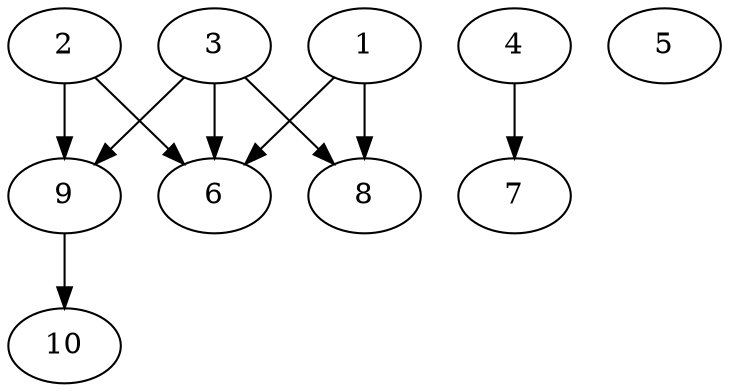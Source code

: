 // DAG automatically generated by daggen at Thu Oct  3 13:58:05 2019
// ./daggen --dot -n 10 --ccr 0.4 --fat 0.7 --regular 0.7 --density 0.6 --mindata 5242880 --maxdata 52428800 
digraph G {
  1 [size="114424320", alpha="0.15", expect_size="45769728"] 
  1 -> 6 [size ="45769728"]
  1 -> 8 [size ="45769728"]
  2 [size="72706560", alpha="0.02", expect_size="29082624"] 
  2 -> 6 [size ="29082624"]
  2 -> 9 [size ="29082624"]
  3 [size="124162560", alpha="0.11", expect_size="49665024"] 
  3 -> 6 [size ="49665024"]
  3 -> 8 [size ="49665024"]
  3 -> 9 [size ="49665024"]
  4 [size="92618240", alpha="0.16", expect_size="37047296"] 
  4 -> 7 [size ="37047296"]
  5 [size="105154560", alpha="0.04", expect_size="42061824"] 
  6 [size="47367680", alpha="0.01", expect_size="18947072"] 
  7 [size="96931840", alpha="0.05", expect_size="38772736"] 
  8 [size="66375680", alpha="0.03", expect_size="26550272"] 
  9 [size="22464000", alpha="0.03", expect_size="8985600"] 
  9 -> 10 [size ="8985600"]
  10 [size="44851200", alpha="0.12", expect_size="17940480"] 
}
